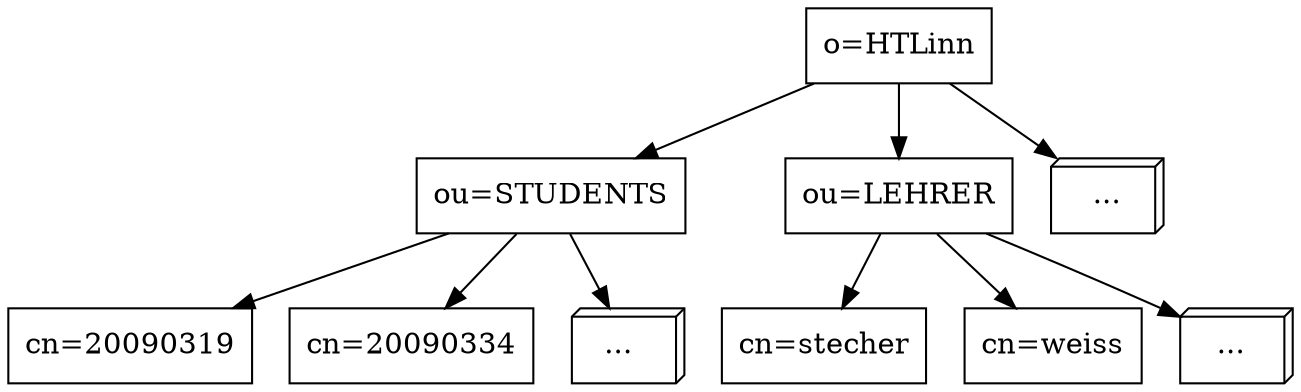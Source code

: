 digraph php {
	rankdir="TB";
	node [shape=box];
	
	"o=HTLinn" -> {"ou=STUDENTS", "ou=LEHRER", "..."};
	"ou=STUDENTS" -> {"cn=20090319", "cn=20090334", "...  "};
	"ou=LEHRER" -> {"cn=stecher", "cn=weiss", "... "};
	
	"..." [shape=box3d];
	"... " [shape=box3d];
	"...  " [shape=box3d];
}